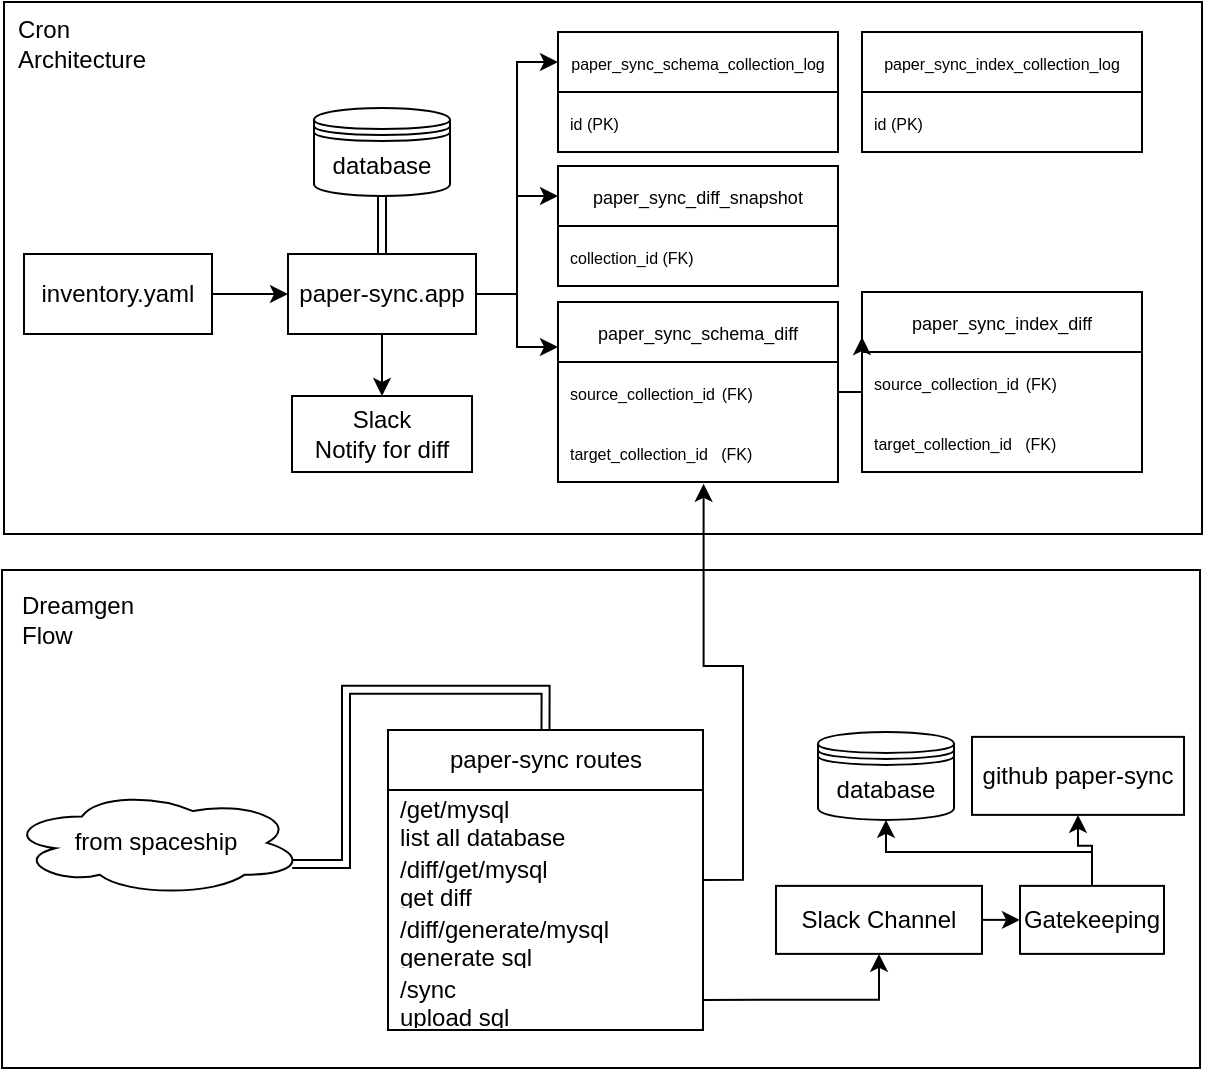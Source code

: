 <mxfile version="28.2.3">
  <diagram name="Page-1" id="0FveS2tX93X4ZdKStLT3">
    <mxGraphModel dx="1113" dy="662" grid="0" gridSize="10" guides="1" tooltips="1" connect="1" arrows="1" fold="1" page="1" pageScale="1" pageWidth="1169" pageHeight="827" math="0" shadow="0">
      <root>
        <mxCell id="0" />
        <mxCell id="1" parent="0" />
        <mxCell id="ZmzHimU4FkvrAkHHGpjB-24" value="" style="rounded=0;whiteSpace=wrap;html=1;" parent="1" vertex="1">
          <mxGeometry x="181" y="194" width="599" height="266" as="geometry" />
        </mxCell>
        <mxCell id="ZmzHimU4FkvrAkHHGpjB-4" style="edgeStyle=orthogonalEdgeStyle;rounded=0;orthogonalLoop=1;jettySize=auto;html=1;exitX=1;exitY=0.5;exitDx=0;exitDy=0;entryX=0;entryY=0.5;entryDx=0;entryDy=0;" parent="1" source="ZmzHimU4FkvrAkHHGpjB-2" target="ZmzHimU4FkvrAkHHGpjB-3" edge="1">
          <mxGeometry relative="1" as="geometry" />
        </mxCell>
        <mxCell id="ZmzHimU4FkvrAkHHGpjB-2" value="inventory.yaml" style="rounded=0;whiteSpace=wrap;html=1;" parent="1" vertex="1">
          <mxGeometry x="191" y="320" width="94" height="40" as="geometry" />
        </mxCell>
        <mxCell id="rLja4aOVXikeudo826eQ-23" style="edgeStyle=orthogonalEdgeStyle;rounded=0;orthogonalLoop=1;jettySize=auto;html=1;exitX=0.5;exitY=1;exitDx=0;exitDy=0;entryX=0.5;entryY=0;entryDx=0;entryDy=0;" edge="1" parent="1" source="ZmzHimU4FkvrAkHHGpjB-3" target="rLja4aOVXikeudo826eQ-22">
          <mxGeometry relative="1" as="geometry" />
        </mxCell>
        <mxCell id="rLja4aOVXikeudo826eQ-27" style="edgeStyle=orthogonalEdgeStyle;rounded=0;orthogonalLoop=1;jettySize=auto;html=1;exitX=1;exitY=0.5;exitDx=0;exitDy=0;entryX=0;entryY=0.25;entryDx=0;entryDy=0;" edge="1" parent="1" source="ZmzHimU4FkvrAkHHGpjB-3" target="ZmzHimU4FkvrAkHHGpjB-7">
          <mxGeometry relative="1" as="geometry" />
        </mxCell>
        <mxCell id="rLja4aOVXikeudo826eQ-28" style="edgeStyle=orthogonalEdgeStyle;rounded=0;orthogonalLoop=1;jettySize=auto;html=1;exitX=1;exitY=0.5;exitDx=0;exitDy=0;entryX=0;entryY=0.25;entryDx=0;entryDy=0;" edge="1" parent="1" source="ZmzHimU4FkvrAkHHGpjB-3" target="ZmzHimU4FkvrAkHHGpjB-11">
          <mxGeometry relative="1" as="geometry" />
        </mxCell>
        <mxCell id="rLja4aOVXikeudo826eQ-29" style="edgeStyle=orthogonalEdgeStyle;rounded=0;orthogonalLoop=1;jettySize=auto;html=1;exitX=1;exitY=0.5;exitDx=0;exitDy=0;entryX=0;entryY=0.25;entryDx=0;entryDy=0;" edge="1" parent="1" source="ZmzHimU4FkvrAkHHGpjB-3" target="rLja4aOVXikeudo826eQ-24">
          <mxGeometry relative="1" as="geometry" />
        </mxCell>
        <mxCell id="ZmzHimU4FkvrAkHHGpjB-3" value="paper-sync.app" style="rounded=0;whiteSpace=wrap;html=1;" parent="1" vertex="1">
          <mxGeometry x="323" y="320" width="94" height="40" as="geometry" />
        </mxCell>
        <mxCell id="ZmzHimU4FkvrAkHHGpjB-6" style="edgeStyle=orthogonalEdgeStyle;rounded=0;orthogonalLoop=1;jettySize=auto;html=1;exitX=0.5;exitY=1;exitDx=0;exitDy=0;entryX=0.5;entryY=0;entryDx=0;entryDy=0;shape=link;" parent="1" source="ZmzHimU4FkvrAkHHGpjB-5" target="ZmzHimU4FkvrAkHHGpjB-3" edge="1">
          <mxGeometry relative="1" as="geometry" />
        </mxCell>
        <mxCell id="ZmzHimU4FkvrAkHHGpjB-5" value="database" style="shape=datastore;whiteSpace=wrap;html=1;" parent="1" vertex="1">
          <mxGeometry x="336" y="247" width="68" height="44" as="geometry" />
        </mxCell>
        <mxCell id="ZmzHimU4FkvrAkHHGpjB-7" value="&lt;span&gt;&lt;/span&gt;&lt;span&gt;&lt;/span&gt;&lt;span style=&quot;white-space-collapse: preserve;&quot;&gt;&lt;font style=&quot;font-size: 8px;&quot;&gt;paper_sync_schema_collection_log&lt;/font&gt;&lt;/span&gt;" style="swimlane;fontStyle=0;childLayout=stackLayout;horizontal=1;startSize=30;horizontalStack=0;resizeParent=1;resizeParentMax=0;resizeLast=0;collapsible=1;marginBottom=0;whiteSpace=wrap;html=1;" parent="1" vertex="1">
          <mxGeometry x="458" y="209" width="140" height="60" as="geometry" />
        </mxCell>
        <mxCell id="ZmzHimU4FkvrAkHHGpjB-8" value="&lt;span&gt;&lt;/span&gt;&lt;span&gt;&lt;/span&gt;&lt;span style=&quot;white-space-collapse: preserve;&quot;&gt;&lt;font style=&quot;font-size: 8px;&quot;&gt;id (PK)&lt;/font&gt;&lt;/span&gt;" style="text;strokeColor=none;fillColor=none;align=left;verticalAlign=middle;spacingLeft=4;spacingRight=4;overflow=hidden;points=[[0,0.5],[1,0.5]];portConstraint=eastwest;rotatable=0;whiteSpace=wrap;html=1;" parent="ZmzHimU4FkvrAkHHGpjB-7" vertex="1">
          <mxGeometry y="30" width="140" height="30" as="geometry" />
        </mxCell>
        <mxCell id="ZmzHimU4FkvrAkHHGpjB-11" value="&lt;span&gt;&lt;/span&gt;&lt;span&gt;&lt;/span&gt;&lt;span&gt;&lt;/span&gt;&lt;span style=&quot;white-space-collapse: preserve;&quot;&gt;&lt;font style=&quot;font-size: 9px;&quot;&gt;paper_sync_diff_snapshot&lt;/font&gt;&lt;/span&gt;" style="swimlane;fontStyle=0;childLayout=stackLayout;horizontal=1;startSize=30;horizontalStack=0;resizeParent=1;resizeParentMax=0;resizeLast=0;collapsible=1;marginBottom=0;whiteSpace=wrap;html=1;" parent="1" vertex="1">
          <mxGeometry x="458" y="276" width="140" height="60" as="geometry" />
        </mxCell>
        <mxCell id="ZmzHimU4FkvrAkHHGpjB-12" value="&lt;span&gt;&lt;/span&gt;&lt;span&gt;&lt;/span&gt;&lt;span&gt;&lt;/span&gt;&lt;span style=&quot;white-space-collapse: preserve;&quot;&gt;&lt;font style=&quot;font-size: 8px;&quot;&gt;collection_id (FK)&lt;/font&gt;&lt;/span&gt;" style="text;strokeColor=none;fillColor=none;align=left;verticalAlign=middle;spacingLeft=4;spacingRight=4;overflow=hidden;points=[[0,0.5],[1,0.5]];portConstraint=eastwest;rotatable=0;whiteSpace=wrap;html=1;" parent="ZmzHimU4FkvrAkHHGpjB-11" vertex="1">
          <mxGeometry y="30" width="140" height="30" as="geometry" />
        </mxCell>
        <mxCell id="ZmzHimU4FkvrAkHHGpjB-26" value="Cron Architecture" style="text;html=1;align=left;verticalAlign=middle;whiteSpace=wrap;rounded=0;" parent="1" vertex="1">
          <mxGeometry x="186" y="200" width="60" height="30" as="geometry" />
        </mxCell>
        <mxCell id="rLja4aOVXikeudo826eQ-20" value="" style="group" vertex="1" connectable="0" parent="1">
          <mxGeometry x="180" y="478" width="599" height="249" as="geometry" />
        </mxCell>
        <mxCell id="rLja4aOVXikeudo826eQ-19" value="" style="rounded=0;whiteSpace=wrap;html=1;" vertex="1" parent="rLja4aOVXikeudo826eQ-20">
          <mxGeometry width="599" height="249" as="geometry" />
        </mxCell>
        <mxCell id="rLja4aOVXikeudo826eQ-8" style="edgeStyle=orthogonalEdgeStyle;rounded=0;orthogonalLoop=1;jettySize=auto;html=1;exitX=0.96;exitY=0.7;exitDx=0;exitDy=0;exitPerimeter=0;entryX=0.5;entryY=0;entryDx=0;entryDy=0;shape=link;" edge="1" parent="rLja4aOVXikeudo826eQ-20" source="rLja4aOVXikeudo826eQ-1" target="rLja4aOVXikeudo826eQ-4">
          <mxGeometry relative="1" as="geometry" />
        </mxCell>
        <mxCell id="rLja4aOVXikeudo826eQ-1" value="from spaceship" style="ellipse;shape=cloud;whiteSpace=wrap;html=1;" vertex="1" parent="rLja4aOVXikeudo826eQ-20">
          <mxGeometry x="3" y="109.94" width="148" height="53" as="geometry" />
        </mxCell>
        <mxCell id="rLja4aOVXikeudo826eQ-4" value="paper-sync routes" style="swimlane;fontStyle=0;childLayout=stackLayout;horizontal=1;startSize=30;horizontalStack=0;resizeParent=1;resizeParentMax=0;resizeLast=0;collapsible=1;marginBottom=0;whiteSpace=wrap;html=1;" vertex="1" parent="rLja4aOVXikeudo826eQ-20">
          <mxGeometry x="193" y="79.94" width="157.5" height="150" as="geometry" />
        </mxCell>
        <mxCell id="rLja4aOVXikeudo826eQ-5" value="/get/mysql&lt;div&gt;list all database&lt;/div&gt;" style="text;strokeColor=none;fillColor=none;align=left;verticalAlign=middle;spacingLeft=4;spacingRight=4;overflow=hidden;points=[[0,0.5],[1,0.5]];portConstraint=eastwest;rotatable=0;whiteSpace=wrap;html=1;" vertex="1" parent="rLja4aOVXikeudo826eQ-4">
          <mxGeometry y="30" width="157.5" height="30" as="geometry" />
        </mxCell>
        <mxCell id="rLja4aOVXikeudo826eQ-6" value="/diff/get/mysql&lt;div&gt;get diff&lt;/div&gt;" style="text;strokeColor=none;fillColor=none;align=left;verticalAlign=middle;spacingLeft=4;spacingRight=4;overflow=hidden;points=[[0,0.5],[1,0.5]];portConstraint=eastwest;rotatable=0;whiteSpace=wrap;html=1;" vertex="1" parent="rLja4aOVXikeudo826eQ-4">
          <mxGeometry y="60" width="157.5" height="30" as="geometry" />
        </mxCell>
        <mxCell id="rLja4aOVXikeudo826eQ-7" value="/diff/generate/mysql&lt;div&gt;generate sql&lt;/div&gt;" style="text;strokeColor=none;fillColor=none;align=left;verticalAlign=middle;spacingLeft=4;spacingRight=4;overflow=hidden;points=[[0,0.5],[1,0.5]];portConstraint=eastwest;rotatable=0;whiteSpace=wrap;html=1;" vertex="1" parent="rLja4aOVXikeudo826eQ-4">
          <mxGeometry y="90" width="157.5" height="30" as="geometry" />
        </mxCell>
        <mxCell id="rLja4aOVXikeudo826eQ-9" value="/sync&lt;div&gt;upload sql&lt;/div&gt;" style="text;strokeColor=none;fillColor=none;align=left;verticalAlign=middle;spacingLeft=4;spacingRight=4;overflow=hidden;points=[[0,0.5],[1,0.5]];portConstraint=eastwest;rotatable=0;whiteSpace=wrap;html=1;" vertex="1" parent="rLja4aOVXikeudo826eQ-4">
          <mxGeometry y="120" width="157.5" height="30" as="geometry" />
        </mxCell>
        <mxCell id="rLja4aOVXikeudo826eQ-15" style="edgeStyle=orthogonalEdgeStyle;rounded=0;orthogonalLoop=1;jettySize=auto;html=1;exitX=1;exitY=0.5;exitDx=0;exitDy=0;entryX=0;entryY=0.5;entryDx=0;entryDy=0;" edge="1" parent="rLja4aOVXikeudo826eQ-20" source="rLja4aOVXikeudo826eQ-10" target="rLja4aOVXikeudo826eQ-14">
          <mxGeometry relative="1" as="geometry" />
        </mxCell>
        <mxCell id="rLja4aOVXikeudo826eQ-10" value="Slack Channel" style="rounded=0;whiteSpace=wrap;html=1;" vertex="1" parent="rLja4aOVXikeudo826eQ-20">
          <mxGeometry x="387" y="157.94" width="103" height="34" as="geometry" />
        </mxCell>
        <mxCell id="rLja4aOVXikeudo826eQ-11" style="edgeStyle=orthogonalEdgeStyle;rounded=0;orthogonalLoop=1;jettySize=auto;html=1;exitX=1;exitY=0.5;exitDx=0;exitDy=0;entryX=0.5;entryY=1;entryDx=0;entryDy=0;" edge="1" parent="rLja4aOVXikeudo826eQ-20" source="rLja4aOVXikeudo826eQ-9" target="rLja4aOVXikeudo826eQ-10">
          <mxGeometry relative="1" as="geometry" />
        </mxCell>
        <mxCell id="rLja4aOVXikeudo826eQ-12" value="database" style="shape=datastore;whiteSpace=wrap;html=1;" vertex="1" parent="rLja4aOVXikeudo826eQ-20">
          <mxGeometry x="408" y="80.94" width="68" height="44" as="geometry" />
        </mxCell>
        <mxCell id="rLja4aOVXikeudo826eQ-13" value="github paper-sync" style="rounded=0;whiteSpace=wrap;html=1;" vertex="1" parent="rLja4aOVXikeudo826eQ-20">
          <mxGeometry x="485" y="83.44" width="106" height="39" as="geometry" />
        </mxCell>
        <mxCell id="rLja4aOVXikeudo826eQ-16" style="edgeStyle=orthogonalEdgeStyle;rounded=0;orthogonalLoop=1;jettySize=auto;html=1;exitX=0.5;exitY=0;exitDx=0;exitDy=0;" edge="1" parent="rLja4aOVXikeudo826eQ-20" source="rLja4aOVXikeudo826eQ-14" target="rLja4aOVXikeudo826eQ-13">
          <mxGeometry relative="1" as="geometry" />
        </mxCell>
        <mxCell id="rLja4aOVXikeudo826eQ-18" style="edgeStyle=orthogonalEdgeStyle;rounded=0;orthogonalLoop=1;jettySize=auto;html=1;exitX=0.5;exitY=0;exitDx=0;exitDy=0;entryX=0.5;entryY=1;entryDx=0;entryDy=0;" edge="1" parent="rLja4aOVXikeudo826eQ-20" source="rLja4aOVXikeudo826eQ-14" target="rLja4aOVXikeudo826eQ-12">
          <mxGeometry relative="1" as="geometry">
            <Array as="points">
              <mxPoint x="527.5" y="140.94" />
              <mxPoint x="424.5" y="140.94" />
            </Array>
          </mxGeometry>
        </mxCell>
        <mxCell id="rLja4aOVXikeudo826eQ-14" value="Gatekeeping" style="rounded=0;whiteSpace=wrap;html=1;" vertex="1" parent="rLja4aOVXikeudo826eQ-20">
          <mxGeometry x="509" y="157.94" width="72" height="34" as="geometry" />
        </mxCell>
        <mxCell id="rLja4aOVXikeudo826eQ-21" value="Dreamgen Flow" style="text;html=1;align=left;verticalAlign=middle;whiteSpace=wrap;rounded=0;" vertex="1" parent="rLja4aOVXikeudo826eQ-20">
          <mxGeometry x="8" y="10" width="60" height="30" as="geometry" />
        </mxCell>
        <mxCell id="rLja4aOVXikeudo826eQ-22" value="Slack&lt;div&gt;Notify for diff&lt;/div&gt;" style="rounded=0;whiteSpace=wrap;html=1;" vertex="1" parent="1">
          <mxGeometry x="325" y="391" width="90" height="38" as="geometry" />
        </mxCell>
        <mxCell id="rLja4aOVXikeudo826eQ-24" value="&lt;span&gt;&lt;/span&gt;&lt;span&gt;&lt;/span&gt;&lt;span&gt;&lt;/span&gt;&lt;span style=&quot;white-space-collapse: preserve;&quot;&gt;&lt;font style=&quot;font-size: 9px;&quot;&gt;paper_sync_schema_diff&lt;/font&gt;&lt;/span&gt;" style="swimlane;fontStyle=0;childLayout=stackLayout;horizontal=1;startSize=30;horizontalStack=0;resizeParent=1;resizeParentMax=0;resizeLast=0;collapsible=1;marginBottom=0;whiteSpace=wrap;html=1;" vertex="1" parent="1">
          <mxGeometry x="458" y="344" width="140" height="90" as="geometry" />
        </mxCell>
        <mxCell id="rLja4aOVXikeudo826eQ-25" value="&lt;span&gt;&lt;/span&gt;&lt;span style=&quot;font-size: 8px; white-space-collapse: preserve;&quot;&gt;source_collection_id&lt;/span&gt;&amp;nbsp;&lt;font style=&quot;font-size: 8px;&quot;&gt;(FK)&lt;/font&gt;" style="text;strokeColor=none;fillColor=none;align=left;verticalAlign=middle;spacingLeft=4;spacingRight=4;overflow=hidden;points=[[0,0.5],[1,0.5]];portConstraint=eastwest;rotatable=0;whiteSpace=wrap;html=1;" vertex="1" parent="rLja4aOVXikeudo826eQ-24">
          <mxGeometry y="30" width="140" height="30" as="geometry" />
        </mxCell>
        <mxCell id="rLja4aOVXikeudo826eQ-26" value="&lt;span&gt;&lt;/span&gt;&lt;span style=&quot;font-size: 8px; white-space-collapse: preserve;&quot;&gt;target_collection_id&lt;/span&gt;&amp;nbsp; &lt;font style=&quot;font-size: 8px;&quot;&gt;(FK)&lt;/font&gt;" style="text;strokeColor=none;fillColor=none;align=left;verticalAlign=middle;spacingLeft=4;spacingRight=4;overflow=hidden;points=[[0,0.5],[1,0.5]];portConstraint=eastwest;rotatable=0;whiteSpace=wrap;html=1;" vertex="1" parent="rLja4aOVXikeudo826eQ-24">
          <mxGeometry y="60" width="140" height="30" as="geometry" />
        </mxCell>
        <mxCell id="rLja4aOVXikeudo826eQ-34" style="edgeStyle=orthogonalEdgeStyle;rounded=0;orthogonalLoop=1;jettySize=auto;html=1;exitX=1;exitY=0.5;exitDx=0;exitDy=0;entryX=0.52;entryY=1.03;entryDx=0;entryDy=0;entryPerimeter=0;" edge="1" parent="1" source="rLja4aOVXikeudo826eQ-6" target="rLja4aOVXikeudo826eQ-26">
          <mxGeometry relative="1" as="geometry" />
        </mxCell>
        <mxCell id="rLja4aOVXikeudo826eQ-35" value="&lt;span&gt;&lt;/span&gt;&lt;span&gt;&lt;/span&gt;&lt;span style=&quot;white-space-collapse: preserve;&quot;&gt;&lt;font style=&quot;font-size: 8px;&quot;&gt;paper_sync_index_collection_log&lt;/font&gt;&lt;/span&gt;" style="swimlane;fontStyle=0;childLayout=stackLayout;horizontal=1;startSize=30;horizontalStack=0;resizeParent=1;resizeParentMax=0;resizeLast=0;collapsible=1;marginBottom=0;whiteSpace=wrap;html=1;" vertex="1" parent="1">
          <mxGeometry x="610" y="209" width="140" height="60" as="geometry" />
        </mxCell>
        <mxCell id="rLja4aOVXikeudo826eQ-36" value="&lt;span&gt;&lt;/span&gt;&lt;span&gt;&lt;/span&gt;&lt;span style=&quot;white-space-collapse: preserve;&quot;&gt;&lt;font style=&quot;font-size: 8px;&quot;&gt;id (PK)&lt;/font&gt;&lt;/span&gt;" style="text;strokeColor=none;fillColor=none;align=left;verticalAlign=middle;spacingLeft=4;spacingRight=4;overflow=hidden;points=[[0,0.5],[1,0.5]];portConstraint=eastwest;rotatable=0;whiteSpace=wrap;html=1;" vertex="1" parent="rLja4aOVXikeudo826eQ-35">
          <mxGeometry y="30" width="140" height="30" as="geometry" />
        </mxCell>
        <mxCell id="rLja4aOVXikeudo826eQ-37" value="&lt;span&gt;&lt;/span&gt;&lt;span&gt;&lt;/span&gt;&lt;span&gt;&lt;/span&gt;&lt;span style=&quot;white-space-collapse: preserve;&quot;&gt;&lt;font style=&quot;font-size: 9px;&quot;&gt;paper_sync_index_diff&lt;/font&gt;&lt;/span&gt;" style="swimlane;fontStyle=0;childLayout=stackLayout;horizontal=1;startSize=30;horizontalStack=0;resizeParent=1;resizeParentMax=0;resizeLast=0;collapsible=1;marginBottom=0;whiteSpace=wrap;html=1;" vertex="1" parent="1">
          <mxGeometry x="610" y="339" width="140" height="90" as="geometry" />
        </mxCell>
        <mxCell id="rLja4aOVXikeudo826eQ-38" value="&lt;span&gt;&lt;/span&gt;&lt;span style=&quot;font-size: 8px; white-space-collapse: preserve;&quot;&gt;source_collection_id&lt;/span&gt;&amp;nbsp;&lt;font style=&quot;font-size: 8px;&quot;&gt;(FK)&lt;/font&gt;" style="text;strokeColor=none;fillColor=none;align=left;verticalAlign=middle;spacingLeft=4;spacingRight=4;overflow=hidden;points=[[0,0.5],[1,0.5]];portConstraint=eastwest;rotatable=0;whiteSpace=wrap;html=1;" vertex="1" parent="rLja4aOVXikeudo826eQ-37">
          <mxGeometry y="30" width="140" height="30" as="geometry" />
        </mxCell>
        <mxCell id="rLja4aOVXikeudo826eQ-39" value="&lt;span&gt;&lt;/span&gt;&lt;span style=&quot;font-size: 8px; white-space-collapse: preserve;&quot;&gt;target_collection_id&lt;/span&gt;&amp;nbsp; &lt;font style=&quot;font-size: 8px;&quot;&gt;(FK)&lt;/font&gt;" style="text;strokeColor=none;fillColor=none;align=left;verticalAlign=middle;spacingLeft=4;spacingRight=4;overflow=hidden;points=[[0,0.5],[1,0.5]];portConstraint=eastwest;rotatable=0;whiteSpace=wrap;html=1;" vertex="1" parent="rLja4aOVXikeudo826eQ-37">
          <mxGeometry y="60" width="140" height="30" as="geometry" />
        </mxCell>
        <mxCell id="rLja4aOVXikeudo826eQ-41" style="edgeStyle=orthogonalEdgeStyle;rounded=0;orthogonalLoop=1;jettySize=auto;html=1;exitX=1;exitY=0.5;exitDx=0;exitDy=0;entryX=0;entryY=0.25;entryDx=0;entryDy=0;" edge="1" parent="1" source="rLja4aOVXikeudo826eQ-25" target="rLja4aOVXikeudo826eQ-37">
          <mxGeometry relative="1" as="geometry" />
        </mxCell>
      </root>
    </mxGraphModel>
  </diagram>
</mxfile>
